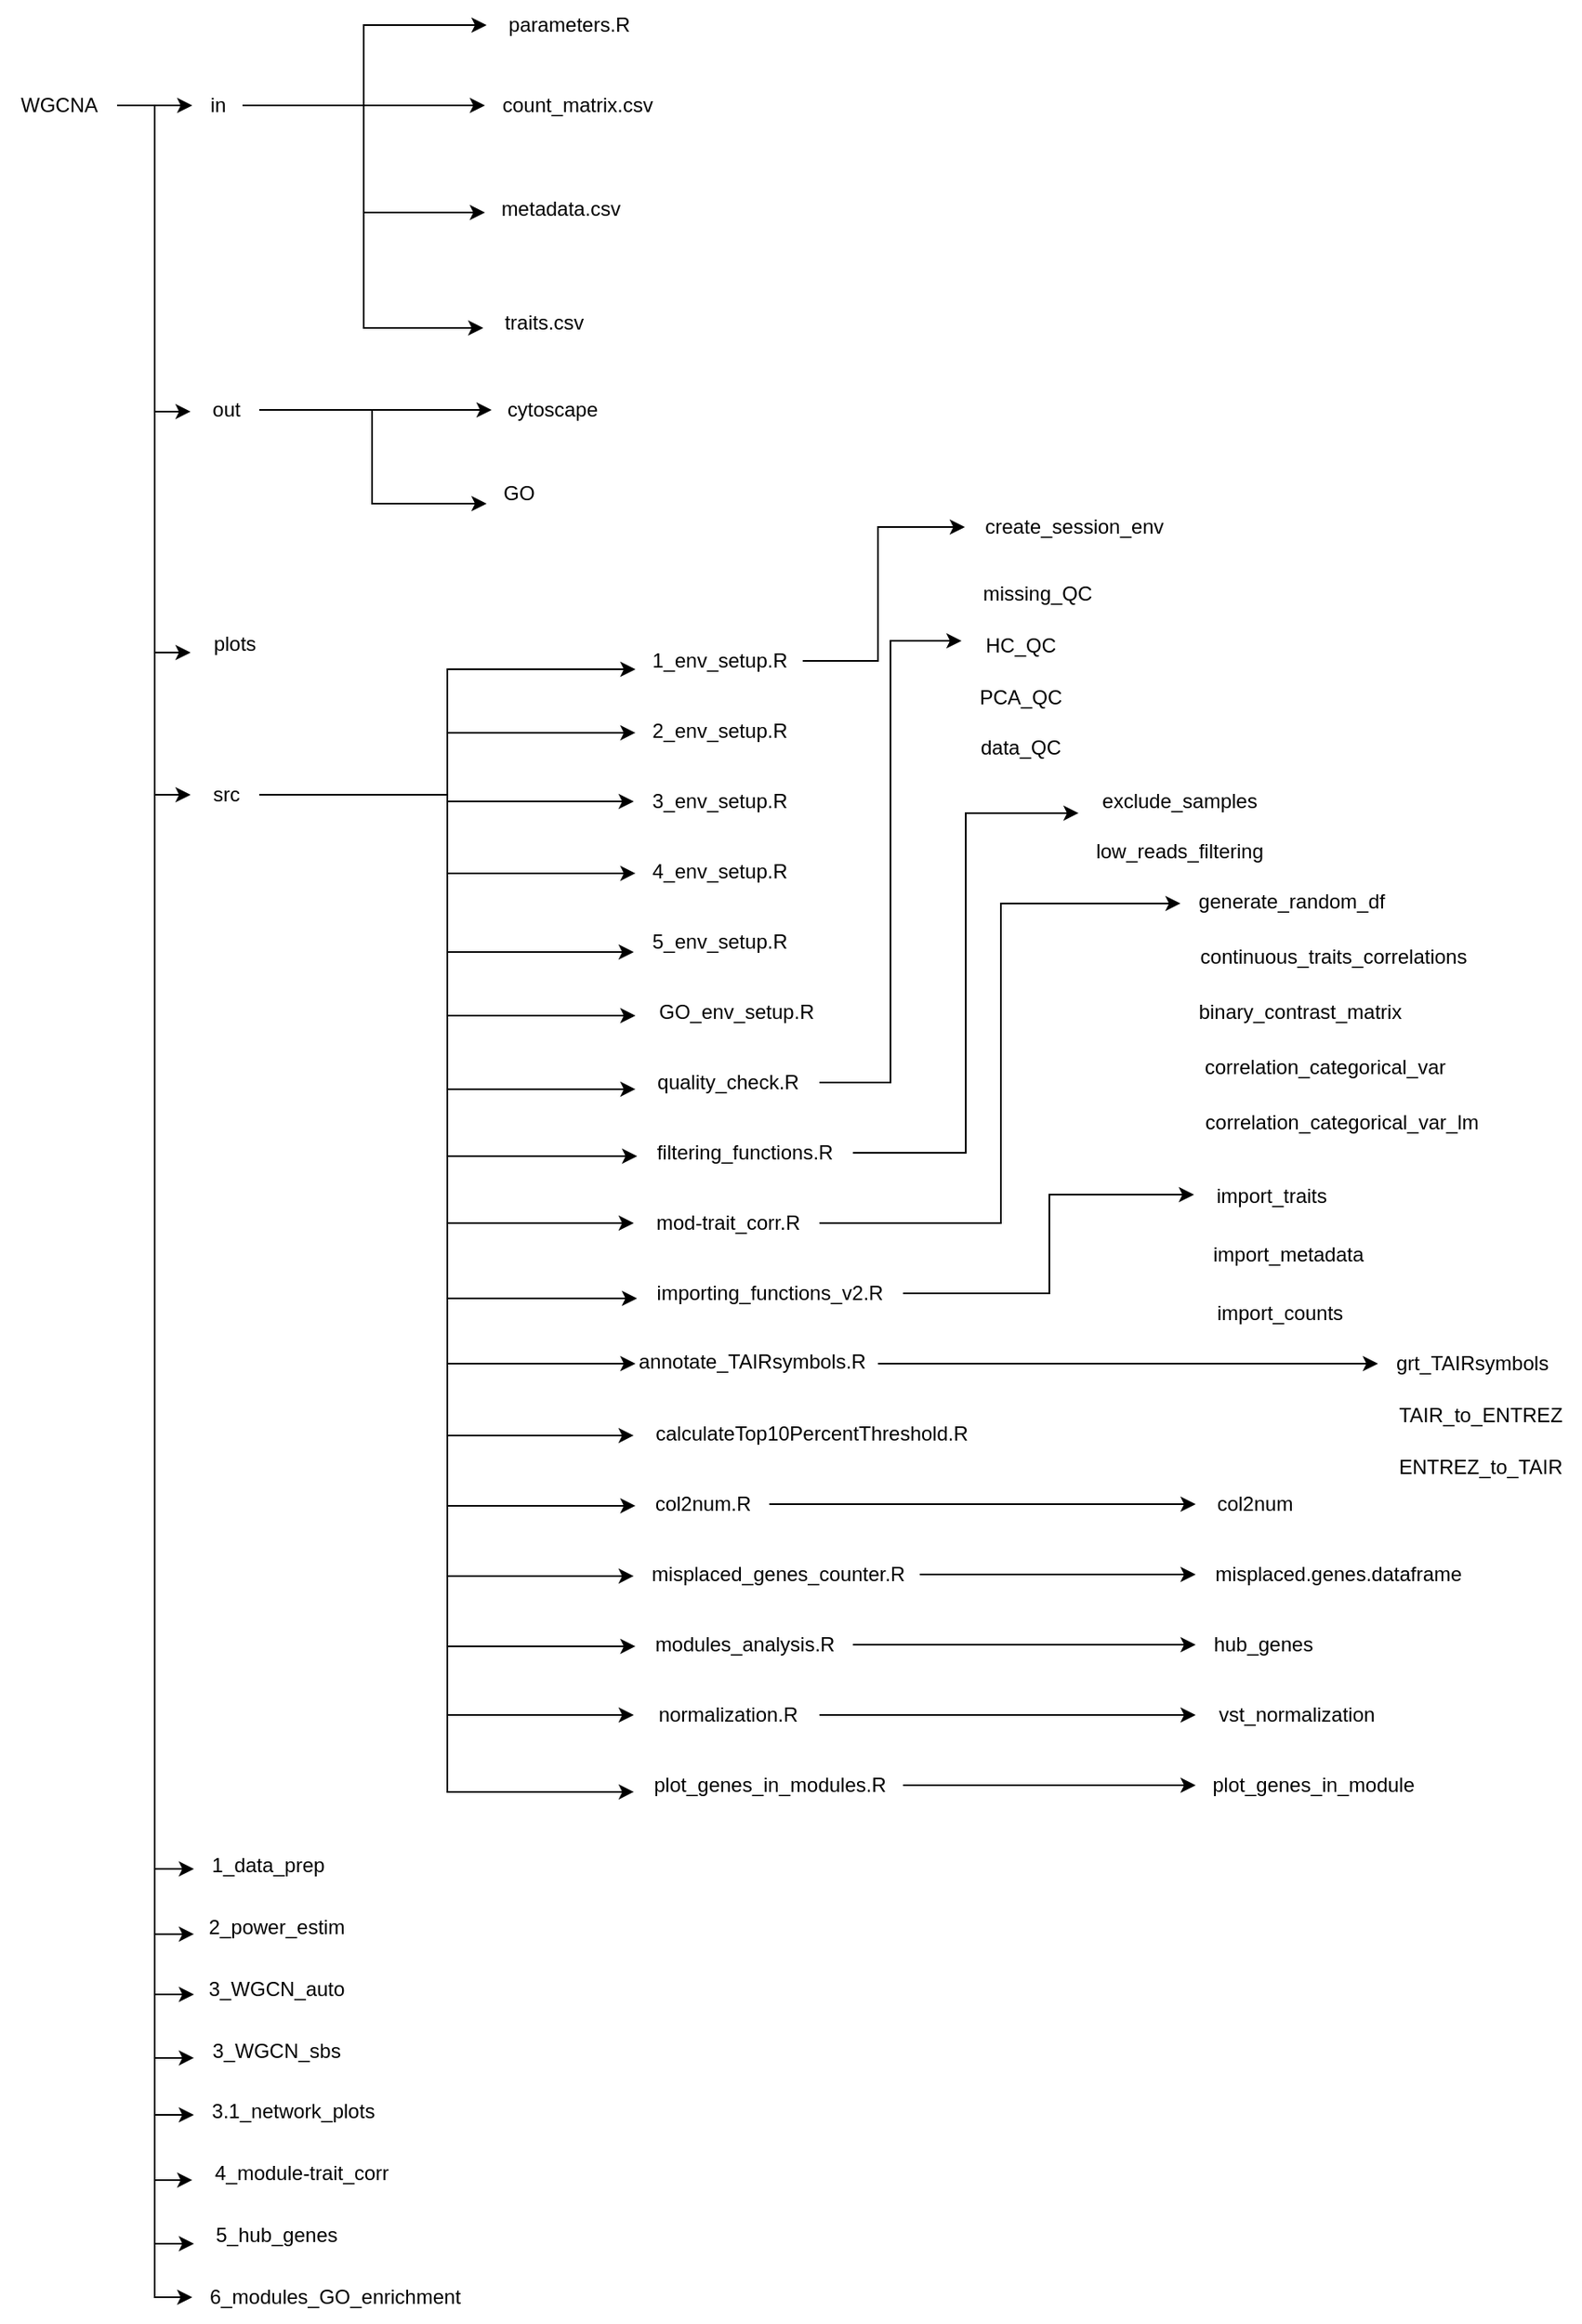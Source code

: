 <mxfile version="25.0.2">
  <diagram name="Pagina-1" id="0e5klnZsyVvqWOBlbm1Y">
    <mxGraphModel dx="1266" dy="674" grid="1" gridSize="10" guides="1" tooltips="1" connect="1" arrows="1" fold="1" page="1" pageScale="1" pageWidth="827" pageHeight="1169" math="0" shadow="0">
      <root>
        <mxCell id="0" />
        <mxCell id="1" parent="0" />
        <mxCell id="kuknOaeKbJditoQ1W1ej-3" style="edgeStyle=orthogonalEdgeStyle;rounded=0;orthogonalLoop=1;jettySize=auto;html=1;" parent="1" source="kuknOaeKbJditoQ1W1ej-1" target="kuknOaeKbJditoQ1W1ej-2" edge="1">
          <mxGeometry relative="1" as="geometry" />
        </mxCell>
        <mxCell id="kuknOaeKbJditoQ1W1ej-1" value="WGCNA" style="text;html=1;align=center;verticalAlign=middle;resizable=0;points=[];autosize=1;strokeColor=none;fillColor=none;" parent="1" vertex="1">
          <mxGeometry x="85" y="98" width="70" height="30" as="geometry" />
        </mxCell>
        <mxCell id="kuknOaeKbJditoQ1W1ej-5" style="edgeStyle=orthogonalEdgeStyle;rounded=0;orthogonalLoop=1;jettySize=auto;html=1;" parent="1" source="kuknOaeKbJditoQ1W1ej-2" target="kuknOaeKbJditoQ1W1ej-4" edge="1">
          <mxGeometry relative="1" as="geometry" />
        </mxCell>
        <mxCell id="kuknOaeKbJditoQ1W1ej-2" value="in" style="text;html=1;align=center;verticalAlign=middle;resizable=0;points=[];autosize=1;strokeColor=none;fillColor=none;" parent="1" vertex="1">
          <mxGeometry x="200" y="98" width="30" height="30" as="geometry" />
        </mxCell>
        <mxCell id="kuknOaeKbJditoQ1W1ej-4" value="count_matrix.csv" style="text;html=1;align=center;verticalAlign=middle;resizable=0;points=[];autosize=1;strokeColor=none;fillColor=none;" parent="1" vertex="1">
          <mxGeometry x="375" y="98" width="110" height="30" as="geometry" />
        </mxCell>
        <mxCell id="kuknOaeKbJditoQ1W1ej-6" value="metadata.csv" style="text;html=1;align=center;verticalAlign=middle;resizable=0;points=[];autosize=1;strokeColor=none;fillColor=none;" parent="1" vertex="1">
          <mxGeometry x="375" y="160" width="90" height="30" as="geometry" />
        </mxCell>
        <mxCell id="kuknOaeKbJditoQ1W1ej-7" style="edgeStyle=orthogonalEdgeStyle;rounded=0;orthogonalLoop=1;jettySize=auto;html=1;entryX=0;entryY=0.567;entryDx=0;entryDy=0;entryPerimeter=0;" parent="1" source="kuknOaeKbJditoQ1W1ej-2" target="kuknOaeKbJditoQ1W1ej-6" edge="1">
          <mxGeometry relative="1" as="geometry" />
        </mxCell>
        <mxCell id="kuknOaeKbJditoQ1W1ej-8" value="traits.csv" style="text;html=1;align=center;verticalAlign=middle;resizable=0;points=[];autosize=1;strokeColor=none;fillColor=none;" parent="1" vertex="1">
          <mxGeometry x="375" y="228" width="70" height="30" as="geometry" />
        </mxCell>
        <mxCell id="kuknOaeKbJditoQ1W1ej-9" style="edgeStyle=orthogonalEdgeStyle;rounded=0;orthogonalLoop=1;jettySize=auto;html=1;entryX=-0.014;entryY=0.6;entryDx=0;entryDy=0;entryPerimeter=0;" parent="1" source="kuknOaeKbJditoQ1W1ej-2" target="kuknOaeKbJditoQ1W1ej-8" edge="1">
          <mxGeometry relative="1" as="geometry" />
        </mxCell>
        <mxCell id="kuknOaeKbJditoQ1W1ej-10" value="out" style="text;html=1;align=center;verticalAlign=middle;resizable=0;points=[];autosize=1;strokeColor=none;fillColor=none;" parent="1" vertex="1">
          <mxGeometry x="200" y="280" width="40" height="30" as="geometry" />
        </mxCell>
        <mxCell id="kuknOaeKbJditoQ1W1ej-11" value="cytoscape" style="text;html=1;align=center;verticalAlign=middle;resizable=0;points=[];autosize=1;strokeColor=none;fillColor=none;" parent="1" vertex="1">
          <mxGeometry x="375" y="280" width="80" height="30" as="geometry" />
        </mxCell>
        <mxCell id="kuknOaeKbJditoQ1W1ej-12" value="GO" style="text;html=1;align=center;verticalAlign=middle;resizable=0;points=[];autosize=1;strokeColor=none;fillColor=none;" parent="1" vertex="1">
          <mxGeometry x="375" y="330" width="40" height="30" as="geometry" />
        </mxCell>
        <mxCell id="kuknOaeKbJditoQ1W1ej-13" style="edgeStyle=orthogonalEdgeStyle;rounded=0;orthogonalLoop=1;jettySize=auto;html=1;entryX=0.05;entryY=0.5;entryDx=0;entryDy=0;entryPerimeter=0;" parent="1" source="kuknOaeKbJditoQ1W1ej-10" target="kuknOaeKbJditoQ1W1ej-11" edge="1">
          <mxGeometry relative="1" as="geometry" />
        </mxCell>
        <mxCell id="kuknOaeKbJditoQ1W1ej-14" style="edgeStyle=orthogonalEdgeStyle;rounded=0;orthogonalLoop=1;jettySize=auto;html=1;entryX=0.025;entryY=0.7;entryDx=0;entryDy=0;entryPerimeter=0;" parent="1" source="kuknOaeKbJditoQ1W1ej-10" target="kuknOaeKbJditoQ1W1ej-12" edge="1">
          <mxGeometry relative="1" as="geometry" />
        </mxCell>
        <mxCell id="kuknOaeKbJditoQ1W1ej-15" style="edgeStyle=orthogonalEdgeStyle;rounded=0;orthogonalLoop=1;jettySize=auto;html=1;entryX=-0.025;entryY=0.533;entryDx=0;entryDy=0;entryPerimeter=0;" parent="1" source="kuknOaeKbJditoQ1W1ej-1" target="kuknOaeKbJditoQ1W1ej-10" edge="1">
          <mxGeometry relative="1" as="geometry" />
        </mxCell>
        <mxCell id="kuknOaeKbJditoQ1W1ej-16" value="plots" style="text;html=1;align=center;verticalAlign=middle;resizable=0;points=[];autosize=1;strokeColor=none;fillColor=none;" parent="1" vertex="1">
          <mxGeometry x="200" y="420" width="50" height="30" as="geometry" />
        </mxCell>
        <mxCell id="kuknOaeKbJditoQ1W1ej-17" style="edgeStyle=orthogonalEdgeStyle;rounded=0;orthogonalLoop=1;jettySize=auto;html=1;entryX=-0.02;entryY=0.667;entryDx=0;entryDy=0;entryPerimeter=0;" parent="1" source="kuknOaeKbJditoQ1W1ej-1" target="kuknOaeKbJditoQ1W1ej-16" edge="1">
          <mxGeometry relative="1" as="geometry" />
        </mxCell>
        <mxCell id="xPJYZivc2OLkcw2z5FqB-28" style="edgeStyle=orthogonalEdgeStyle;rounded=0;orthogonalLoop=1;jettySize=auto;html=1;entryX=0;entryY=0.5;entryDx=0;entryDy=0;" edge="1" parent="1" source="kuknOaeKbJditoQ1W1ej-18" target="xPJYZivc2OLkcw2z5FqB-15">
          <mxGeometry relative="1" as="geometry" />
        </mxCell>
        <mxCell id="kuknOaeKbJditoQ1W1ej-18" value="src" style="text;html=1;align=center;verticalAlign=middle;resizable=0;points=[];autosize=1;strokeColor=none;fillColor=none;" parent="1" vertex="1">
          <mxGeometry x="200" y="510" width="40" height="30" as="geometry" />
        </mxCell>
        <mxCell id="kuknOaeKbJditoQ1W1ej-19" style="edgeStyle=orthogonalEdgeStyle;rounded=0;orthogonalLoop=1;jettySize=auto;html=1;entryX=-0.025;entryY=0.5;entryDx=0;entryDy=0;entryPerimeter=0;" parent="1" source="kuknOaeKbJditoQ1W1ej-1" target="kuknOaeKbJditoQ1W1ej-18" edge="1">
          <mxGeometry relative="1" as="geometry" />
        </mxCell>
        <mxCell id="kuknOaeKbJditoQ1W1ej-21" value="importing_functions_v2.R" style="text;html=1;align=center;verticalAlign=middle;resizable=0;points=[];autosize=1;strokeColor=none;fillColor=none;" parent="1" vertex="1">
          <mxGeometry x="465" y="808" width="160" height="30" as="geometry" />
        </mxCell>
        <mxCell id="kuknOaeKbJditoQ1W1ej-22" value="quality_check.R" style="text;html=1;align=center;verticalAlign=middle;resizable=0;points=[];autosize=1;strokeColor=none;fillColor=none;" parent="1" vertex="1">
          <mxGeometry x="465" y="682" width="110" height="30" as="geometry" />
        </mxCell>
        <mxCell id="kuknOaeKbJditoQ1W1ej-29" value="" style="group" parent="1" vertex="1" connectable="0">
          <mxGeometry x="800" y="750" width="110" height="100" as="geometry" />
        </mxCell>
        <mxCell id="kuknOaeKbJditoQ1W1ej-25" value="import_counts" style="text;html=1;align=center;verticalAlign=middle;resizable=0;points=[];autosize=1;strokeColor=none;fillColor=none;" parent="kuknOaeKbJditoQ1W1ej-29" vertex="1">
          <mxGeometry y="70" width="100" height="30" as="geometry" />
        </mxCell>
        <mxCell id="kuknOaeKbJditoQ1W1ej-27" value="import_metadata" style="text;html=1;align=center;verticalAlign=middle;resizable=0;points=[];autosize=1;strokeColor=none;fillColor=none;" parent="kuknOaeKbJditoQ1W1ej-29" vertex="1">
          <mxGeometry y="35" width="110" height="30" as="geometry" />
        </mxCell>
        <mxCell id="kuknOaeKbJditoQ1W1ej-28" value="import_traits" style="text;html=1;align=center;verticalAlign=middle;resizable=0;points=[];autosize=1;strokeColor=none;fillColor=none;" parent="kuknOaeKbJditoQ1W1ej-29" vertex="1">
          <mxGeometry width="90" height="30" as="geometry" />
        </mxCell>
        <mxCell id="kuknOaeKbJditoQ1W1ej-30" style="edgeStyle=orthogonalEdgeStyle;rounded=0;orthogonalLoop=1;jettySize=auto;html=1;entryX=-0.011;entryY=0.467;entryDx=0;entryDy=0;entryPerimeter=0;" parent="1" source="kuknOaeKbJditoQ1W1ej-21" target="kuknOaeKbJditoQ1W1ej-28" edge="1">
          <mxGeometry relative="1" as="geometry" />
        </mxCell>
        <mxCell id="kuknOaeKbJditoQ1W1ej-35" style="edgeStyle=orthogonalEdgeStyle;rounded=0;orthogonalLoop=1;jettySize=auto;html=1;entryX=0;entryY=0.4;entryDx=0;entryDy=0;entryPerimeter=0;" parent="1" source="kuknOaeKbJditoQ1W1ej-22" target="kuknOaeKbJditoQ1W1ej-31" edge="1">
          <mxGeometry relative="1" as="geometry" />
        </mxCell>
        <mxCell id="kuknOaeKbJditoQ1W1ej-37" style="edgeStyle=orthogonalEdgeStyle;rounded=0;orthogonalLoop=1;jettySize=auto;html=1;entryX=0;entryY=0.633;entryDx=0;entryDy=0;entryPerimeter=0;" parent="1" source="kuknOaeKbJditoQ1W1ej-18" target="kuknOaeKbJditoQ1W1ej-22" edge="1">
          <mxGeometry relative="1" as="geometry" />
        </mxCell>
        <mxCell id="kuknOaeKbJditoQ1W1ej-49" value="filtering_functions.R" style="text;html=1;align=center;verticalAlign=middle;resizable=0;points=[];autosize=1;strokeColor=none;fillColor=none;" parent="1" vertex="1">
          <mxGeometry x="465" y="724" width="130" height="30" as="geometry" />
        </mxCell>
        <mxCell id="kuknOaeKbJditoQ1W1ej-50" style="edgeStyle=orthogonalEdgeStyle;rounded=0;orthogonalLoop=1;jettySize=auto;html=1;entryX=0.008;entryY=0.567;entryDx=0;entryDy=0;entryPerimeter=0;" parent="1" source="kuknOaeKbJditoQ1W1ej-18" target="kuknOaeKbJditoQ1W1ej-49" edge="1">
          <mxGeometry relative="1" as="geometry" />
        </mxCell>
        <mxCell id="kuknOaeKbJditoQ1W1ej-52" style="edgeStyle=orthogonalEdgeStyle;rounded=0;orthogonalLoop=1;jettySize=auto;html=1;entryX=0;entryY=0.733;entryDx=0;entryDy=0;entryPerimeter=0;" parent="1" source="kuknOaeKbJditoQ1W1ej-49" target="kuknOaeKbJditoQ1W1ej-51" edge="1">
          <mxGeometry relative="1" as="geometry" />
        </mxCell>
        <mxCell id="Mgrr2WQYjML3uO5NfOuC-3" value="parameters.R" style="text;html=1;align=center;verticalAlign=middle;resizable=0;points=[];autosize=1;strokeColor=none;fillColor=none;" parent="1" vertex="1">
          <mxGeometry x="375" y="50" width="100" height="30" as="geometry" />
        </mxCell>
        <mxCell id="Mgrr2WQYjML3uO5NfOuC-4" style="edgeStyle=orthogonalEdgeStyle;rounded=0;orthogonalLoop=1;jettySize=auto;html=1;entryX=0.01;entryY=0.5;entryDx=0;entryDy=0;entryPerimeter=0;" parent="1" source="kuknOaeKbJditoQ1W1ej-2" target="Mgrr2WQYjML3uO5NfOuC-3" edge="1">
          <mxGeometry relative="1" as="geometry" />
        </mxCell>
        <mxCell id="NN9-YOrHptgskD7tx61--1" value="" style="group" parent="1" vertex="1" connectable="0">
          <mxGeometry x="730" y="514" width="120" height="60" as="geometry" />
        </mxCell>
        <mxCell id="kuknOaeKbJditoQ1W1ej-51" value="exclude_samples" style="text;html=1;align=center;verticalAlign=middle;resizable=0;points=[];autosize=1;strokeColor=none;fillColor=none;" parent="NN9-YOrHptgskD7tx61--1" vertex="1">
          <mxGeometry width="120" height="30" as="geometry" />
        </mxCell>
        <mxCell id="-KzfUm6uC13pVlEvkJCK-1" value="low_reads_filtering" style="text;html=1;align=center;verticalAlign=middle;resizable=0;points=[];autosize=1;strokeColor=none;fillColor=none;" parent="NN9-YOrHptgskD7tx61--1" vertex="1">
          <mxGeometry y="30" width="120" height="30" as="geometry" />
        </mxCell>
        <mxCell id="NN9-YOrHptgskD7tx61--2" value="1_data_prep" style="text;html=1;align=center;verticalAlign=middle;resizable=0;points=[];autosize=1;strokeColor=none;fillColor=none;" parent="1" vertex="1">
          <mxGeometry x="200" y="1150" width="90" height="30" as="geometry" />
        </mxCell>
        <mxCell id="NN9-YOrHptgskD7tx61--3" value="2_power_estim" style="text;html=1;align=center;verticalAlign=middle;resizable=0;points=[];autosize=1;strokeColor=none;fillColor=none;" parent="1" vertex="1">
          <mxGeometry x="200" y="1187" width="100" height="30" as="geometry" />
        </mxCell>
        <mxCell id="NN9-YOrHptgskD7tx61--4" value="3_WGCN_auto" style="text;html=1;align=center;verticalAlign=middle;resizable=0;points=[];autosize=1;strokeColor=none;fillColor=none;" parent="1" vertex="1">
          <mxGeometry x="200" y="1224" width="100" height="30" as="geometry" />
        </mxCell>
        <mxCell id="NN9-YOrHptgskD7tx61--5" value="3_WGCN_sbs" style="text;html=1;align=center;verticalAlign=middle;resizable=0;points=[];autosize=1;strokeColor=none;fillColor=none;" parent="1" vertex="1">
          <mxGeometry x="200" y="1261" width="100" height="30" as="geometry" />
        </mxCell>
        <mxCell id="NN9-YOrHptgskD7tx61--6" value="3.1_network_plots" style="text;html=1;align=center;verticalAlign=middle;resizable=0;points=[];autosize=1;strokeColor=none;fillColor=none;" parent="1" vertex="1">
          <mxGeometry x="200" y="1297" width="120" height="30" as="geometry" />
        </mxCell>
        <mxCell id="NN9-YOrHptgskD7tx61--7" value="4_module-trait_corr" style="text;html=1;align=center;verticalAlign=middle;resizable=0;points=[];autosize=1;strokeColor=none;fillColor=none;" parent="1" vertex="1">
          <mxGeometry x="200" y="1334" width="130" height="30" as="geometry" />
        </mxCell>
        <mxCell id="NN9-YOrHptgskD7tx61--8" value="5_hub_genes" style="text;html=1;align=center;verticalAlign=middle;resizable=0;points=[];autosize=1;strokeColor=none;fillColor=none;" parent="1" vertex="1">
          <mxGeometry x="200" y="1371" width="100" height="30" as="geometry" />
        </mxCell>
        <mxCell id="0NVrjyLteVgoo5PewpO0-1" value="mod-trait_corr.R" style="text;html=1;align=center;verticalAlign=middle;resizable=0;points=[];autosize=1;strokeColor=none;fillColor=none;" parent="1" vertex="1">
          <mxGeometry x="465" y="766" width="110" height="30" as="geometry" />
        </mxCell>
        <mxCell id="0NVrjyLteVgoo5PewpO0-12" style="edgeStyle=orthogonalEdgeStyle;rounded=0;orthogonalLoop=1;jettySize=auto;html=1;entryX=-0.009;entryY=0.5;entryDx=0;entryDy=0;entryPerimeter=0;" parent="1" source="kuknOaeKbJditoQ1W1ej-18" target="0NVrjyLteVgoo5PewpO0-1" edge="1">
          <mxGeometry relative="1" as="geometry" />
        </mxCell>
        <mxCell id="BuZmDfoc19zI5G86xX7E-1" style="edgeStyle=orthogonalEdgeStyle;rounded=0;orthogonalLoop=1;jettySize=auto;html=1;entryX=0.011;entryY=0.567;entryDx=0;entryDy=0;entryPerimeter=0;" parent="1" source="kuknOaeKbJditoQ1W1ej-1" target="NN9-YOrHptgskD7tx61--2" edge="1">
          <mxGeometry relative="1" as="geometry" />
        </mxCell>
        <mxCell id="BuZmDfoc19zI5G86xX7E-2" style="edgeStyle=orthogonalEdgeStyle;rounded=0;orthogonalLoop=1;jettySize=auto;html=1;entryX=0.01;entryY=0.633;entryDx=0;entryDy=0;entryPerimeter=0;" parent="1" source="kuknOaeKbJditoQ1W1ej-1" target="NN9-YOrHptgskD7tx61--3" edge="1">
          <mxGeometry relative="1" as="geometry" />
        </mxCell>
        <mxCell id="BuZmDfoc19zI5G86xX7E-3" style="edgeStyle=orthogonalEdgeStyle;rounded=0;orthogonalLoop=1;jettySize=auto;html=1;entryX=0.01;entryY=0.6;entryDx=0;entryDy=0;entryPerimeter=0;" parent="1" source="kuknOaeKbJditoQ1W1ej-1" target="NN9-YOrHptgskD7tx61--4" edge="1">
          <mxGeometry relative="1" as="geometry" />
        </mxCell>
        <mxCell id="BuZmDfoc19zI5G86xX7E-4" style="edgeStyle=orthogonalEdgeStyle;rounded=0;orthogonalLoop=1;jettySize=auto;html=1;entryX=0.01;entryY=0.633;entryDx=0;entryDy=0;entryPerimeter=0;" parent="1" source="kuknOaeKbJditoQ1W1ej-1" target="NN9-YOrHptgskD7tx61--5" edge="1">
          <mxGeometry relative="1" as="geometry" />
        </mxCell>
        <mxCell id="BuZmDfoc19zI5G86xX7E-5" style="edgeStyle=orthogonalEdgeStyle;rounded=0;orthogonalLoop=1;jettySize=auto;html=1;entryX=0.008;entryY=0.567;entryDx=0;entryDy=0;entryPerimeter=0;" parent="1" source="kuknOaeKbJditoQ1W1ej-1" target="NN9-YOrHptgskD7tx61--6" edge="1">
          <mxGeometry relative="1" as="geometry" />
        </mxCell>
        <mxCell id="BuZmDfoc19zI5G86xX7E-6" style="edgeStyle=orthogonalEdgeStyle;rounded=0;orthogonalLoop=1;jettySize=auto;html=1;entryX=0;entryY=0.633;entryDx=0;entryDy=0;entryPerimeter=0;" parent="1" source="kuknOaeKbJditoQ1W1ej-1" target="NN9-YOrHptgskD7tx61--7" edge="1">
          <mxGeometry relative="1" as="geometry" />
        </mxCell>
        <mxCell id="BuZmDfoc19zI5G86xX7E-7" style="edgeStyle=orthogonalEdgeStyle;rounded=0;orthogonalLoop=1;jettySize=auto;html=1;entryX=0.01;entryY=0.667;entryDx=0;entryDy=0;entryPerimeter=0;" parent="1" source="kuknOaeKbJditoQ1W1ej-1" target="NN9-YOrHptgskD7tx61--8" edge="1">
          <mxGeometry relative="1" as="geometry" />
        </mxCell>
        <mxCell id="xPJYZivc2OLkcw2z5FqB-53" style="edgeStyle=orthogonalEdgeStyle;rounded=0;orthogonalLoop=1;jettySize=auto;html=1;" edge="1" parent="1" source="xPJYZivc2OLkcw2z5FqB-1" target="xPJYZivc2OLkcw2z5FqB-51">
          <mxGeometry relative="1" as="geometry">
            <Array as="points">
              <mxPoint x="610" y="445" />
              <mxPoint x="610" y="365" />
            </Array>
          </mxGeometry>
        </mxCell>
        <mxCell id="xPJYZivc2OLkcw2z5FqB-1" value="1_env_setup.R" style="text;html=1;align=center;verticalAlign=middle;resizable=0;points=[];autosize=1;strokeColor=none;fillColor=none;" vertex="1" parent="1">
          <mxGeometry x="465" y="430" width="100" height="30" as="geometry" />
        </mxCell>
        <mxCell id="xPJYZivc2OLkcw2z5FqB-2" value="3_env_setup.R" style="text;html=1;align=center;verticalAlign=middle;resizable=0;points=[];autosize=1;strokeColor=none;fillColor=none;" vertex="1" parent="1">
          <mxGeometry x="465" y="514" width="100" height="30" as="geometry" />
        </mxCell>
        <mxCell id="xPJYZivc2OLkcw2z5FqB-3" value="4_env_setup.R" style="text;html=1;align=center;verticalAlign=middle;resizable=0;points=[];autosize=1;strokeColor=none;fillColor=none;" vertex="1" parent="1">
          <mxGeometry x="465" y="556" width="100" height="30" as="geometry" />
        </mxCell>
        <mxCell id="xPJYZivc2OLkcw2z5FqB-4" value="GO_env_setup.R" style="text;html=1;align=center;verticalAlign=middle;resizable=0;points=[];autosize=1;strokeColor=none;fillColor=none;" vertex="1" parent="1">
          <mxGeometry x="465" y="640" width="120" height="30" as="geometry" />
        </mxCell>
        <mxCell id="xPJYZivc2OLkcw2z5FqB-5" value="5_env_setup.R" style="text;html=1;align=center;verticalAlign=middle;resizable=0;points=[];autosize=1;strokeColor=none;fillColor=none;" vertex="1" parent="1">
          <mxGeometry x="465" y="598" width="100" height="30" as="geometry" />
        </mxCell>
        <mxCell id="xPJYZivc2OLkcw2z5FqB-6" value="2_env_setup.R" style="text;html=1;align=center;verticalAlign=middle;resizable=0;points=[];autosize=1;strokeColor=none;fillColor=none;" vertex="1" parent="1">
          <mxGeometry x="465" y="472" width="100" height="30" as="geometry" />
        </mxCell>
        <mxCell id="xPJYZivc2OLkcw2z5FqB-7" style="edgeStyle=orthogonalEdgeStyle;rounded=0;orthogonalLoop=1;jettySize=auto;html=1;entryX=-0.01;entryY=0.7;entryDx=0;entryDy=0;entryPerimeter=0;" edge="1" parent="1" source="kuknOaeKbJditoQ1W1ej-18" target="xPJYZivc2OLkcw2z5FqB-5">
          <mxGeometry relative="1" as="geometry" />
        </mxCell>
        <mxCell id="xPJYZivc2OLkcw2z5FqB-8" style="edgeStyle=orthogonalEdgeStyle;rounded=0;orthogonalLoop=1;jettySize=auto;html=1;entryX=0;entryY=0.533;entryDx=0;entryDy=0;entryPerimeter=0;" edge="1" parent="1" source="kuknOaeKbJditoQ1W1ej-18" target="xPJYZivc2OLkcw2z5FqB-3">
          <mxGeometry relative="1" as="geometry" />
        </mxCell>
        <mxCell id="xPJYZivc2OLkcw2z5FqB-9" style="edgeStyle=orthogonalEdgeStyle;rounded=0;orthogonalLoop=1;jettySize=auto;html=1;entryX=-0.01;entryY=0.5;entryDx=0;entryDy=0;entryPerimeter=0;" edge="1" parent="1" source="kuknOaeKbJditoQ1W1ej-18" target="xPJYZivc2OLkcw2z5FqB-2">
          <mxGeometry relative="1" as="geometry" />
        </mxCell>
        <mxCell id="xPJYZivc2OLkcw2z5FqB-10" style="edgeStyle=orthogonalEdgeStyle;rounded=0;orthogonalLoop=1;jettySize=auto;html=1;entryX=0;entryY=0.533;entryDx=0;entryDy=0;entryPerimeter=0;" edge="1" parent="1" source="kuknOaeKbJditoQ1W1ej-18" target="xPJYZivc2OLkcw2z5FqB-6">
          <mxGeometry relative="1" as="geometry" />
        </mxCell>
        <mxCell id="xPJYZivc2OLkcw2z5FqB-11" style="edgeStyle=orthogonalEdgeStyle;rounded=0;orthogonalLoop=1;jettySize=auto;html=1;entryX=0;entryY=0.667;entryDx=0;entryDy=0;entryPerimeter=0;" edge="1" parent="1" source="kuknOaeKbJditoQ1W1ej-18" target="xPJYZivc2OLkcw2z5FqB-1">
          <mxGeometry relative="1" as="geometry" />
        </mxCell>
        <mxCell id="xPJYZivc2OLkcw2z5FqB-12" style="edgeStyle=orthogonalEdgeStyle;rounded=0;orthogonalLoop=1;jettySize=auto;html=1;entryX=0;entryY=0.567;entryDx=0;entryDy=0;entryPerimeter=0;" edge="1" parent="1" source="kuknOaeKbJditoQ1W1ej-18" target="xPJYZivc2OLkcw2z5FqB-4">
          <mxGeometry relative="1" as="geometry" />
        </mxCell>
        <mxCell id="xPJYZivc2OLkcw2z5FqB-13" value="6_modules_GO_enrichment" style="text;html=1;align=center;verticalAlign=middle;resizable=0;points=[];autosize=1;strokeColor=none;fillColor=none;" vertex="1" parent="1">
          <mxGeometry x="200" y="1408" width="170" height="30" as="geometry" />
        </mxCell>
        <mxCell id="xPJYZivc2OLkcw2z5FqB-14" style="edgeStyle=orthogonalEdgeStyle;rounded=0;orthogonalLoop=1;jettySize=auto;html=1;entryX=0;entryY=0.5;entryDx=0;entryDy=0;entryPerimeter=0;" edge="1" parent="1" source="kuknOaeKbJditoQ1W1ej-1" target="xPJYZivc2OLkcw2z5FqB-13">
          <mxGeometry relative="1" as="geometry" />
        </mxCell>
        <mxCell id="xPJYZivc2OLkcw2z5FqB-15" value="annotate_TAIRsymbols.R" style="text;whiteSpace=wrap;html=1;" vertex="1" parent="1">
          <mxGeometry x="465" y="850" width="145" height="30" as="geometry" />
        </mxCell>
        <mxCell id="xPJYZivc2OLkcw2z5FqB-16" value="calculateTop10PercentThreshold.R" style="text;html=1;align=center;verticalAlign=middle;resizable=0;points=[];autosize=1;strokeColor=none;fillColor=none;" vertex="1" parent="1">
          <mxGeometry x="465" y="892" width="210" height="30" as="geometry" />
        </mxCell>
        <mxCell id="xPJYZivc2OLkcw2z5FqB-42" style="edgeStyle=orthogonalEdgeStyle;rounded=0;orthogonalLoop=1;jettySize=auto;html=1;" edge="1" parent="1" source="xPJYZivc2OLkcw2z5FqB-17" target="xPJYZivc2OLkcw2z5FqB-40">
          <mxGeometry relative="1" as="geometry" />
        </mxCell>
        <mxCell id="xPJYZivc2OLkcw2z5FqB-17" value="col2num.R" style="text;html=1;align=center;verticalAlign=middle;resizable=0;points=[];autosize=1;strokeColor=none;fillColor=none;" vertex="1" parent="1">
          <mxGeometry x="465" y="934" width="80" height="30" as="geometry" />
        </mxCell>
        <mxCell id="xPJYZivc2OLkcw2z5FqB-44" style="edgeStyle=orthogonalEdgeStyle;rounded=0;orthogonalLoop=1;jettySize=auto;html=1;" edge="1" parent="1" source="xPJYZivc2OLkcw2z5FqB-19" target="xPJYZivc2OLkcw2z5FqB-43">
          <mxGeometry relative="1" as="geometry" />
        </mxCell>
        <mxCell id="xPJYZivc2OLkcw2z5FqB-19" value="misplaced_genes_counter.R" style="text;html=1;align=center;verticalAlign=middle;resizable=0;points=[];autosize=1;strokeColor=none;fillColor=none;" vertex="1" parent="1">
          <mxGeometry x="465" y="976" width="170" height="30" as="geometry" />
        </mxCell>
        <mxCell id="xPJYZivc2OLkcw2z5FqB-46" style="edgeStyle=orthogonalEdgeStyle;rounded=0;orthogonalLoop=1;jettySize=auto;html=1;" edge="1" parent="1" source="xPJYZivc2OLkcw2z5FqB-21" target="xPJYZivc2OLkcw2z5FqB-45">
          <mxGeometry relative="1" as="geometry" />
        </mxCell>
        <mxCell id="xPJYZivc2OLkcw2z5FqB-21" value="modules_analysis.R" style="text;html=1;align=center;verticalAlign=middle;resizable=0;points=[];autosize=1;strokeColor=none;fillColor=none;" vertex="1" parent="1">
          <mxGeometry x="465" y="1018" width="130" height="30" as="geometry" />
        </mxCell>
        <mxCell id="xPJYZivc2OLkcw2z5FqB-48" style="edgeStyle=orthogonalEdgeStyle;rounded=0;orthogonalLoop=1;jettySize=auto;html=1;" edge="1" parent="1" source="xPJYZivc2OLkcw2z5FqB-22" target="xPJYZivc2OLkcw2z5FqB-47">
          <mxGeometry relative="1" as="geometry" />
        </mxCell>
        <mxCell id="xPJYZivc2OLkcw2z5FqB-22" value="normalization.R" style="text;html=1;align=center;verticalAlign=middle;resizable=0;points=[];autosize=1;strokeColor=none;fillColor=none;" vertex="1" parent="1">
          <mxGeometry x="465" y="1060" width="110" height="30" as="geometry" />
        </mxCell>
        <mxCell id="xPJYZivc2OLkcw2z5FqB-50" style="edgeStyle=orthogonalEdgeStyle;rounded=0;orthogonalLoop=1;jettySize=auto;html=1;" edge="1" parent="1" source="xPJYZivc2OLkcw2z5FqB-23" target="xPJYZivc2OLkcw2z5FqB-49">
          <mxGeometry relative="1" as="geometry" />
        </mxCell>
        <mxCell id="xPJYZivc2OLkcw2z5FqB-23" value="plot_genes_in_modules.R" style="text;html=1;align=center;verticalAlign=middle;resizable=0;points=[];autosize=1;strokeColor=none;fillColor=none;" vertex="1" parent="1">
          <mxGeometry x="465" y="1102" width="160" height="30" as="geometry" />
        </mxCell>
        <mxCell id="xPJYZivc2OLkcw2z5FqB-24" style="edgeStyle=orthogonalEdgeStyle;rounded=0;orthogonalLoop=1;jettySize=auto;html=1;entryX=0.006;entryY=0.6;entryDx=0;entryDy=0;entryPerimeter=0;" edge="1" parent="1" source="kuknOaeKbJditoQ1W1ej-18" target="kuknOaeKbJditoQ1W1ej-21">
          <mxGeometry relative="1" as="geometry" />
        </mxCell>
        <mxCell id="xPJYZivc2OLkcw2z5FqB-25" value="" style="group" vertex="1" connectable="0" parent="1">
          <mxGeometry x="660" y="390" width="90" height="122" as="geometry" />
        </mxCell>
        <mxCell id="kuknOaeKbJditoQ1W1ej-34" value="" style="group" parent="xPJYZivc2OLkcw2z5FqB-25" vertex="1" connectable="0">
          <mxGeometry width="90" height="92" as="geometry" />
        </mxCell>
        <mxCell id="kuknOaeKbJditoQ1W1ej-31" value="HC_QC" style="text;html=1;align=center;verticalAlign=middle;resizable=0;points=[];autosize=1;strokeColor=none;fillColor=none;" parent="kuknOaeKbJditoQ1W1ej-34" vertex="1">
          <mxGeometry y="31" width="70" height="30" as="geometry" />
        </mxCell>
        <mxCell id="kuknOaeKbJditoQ1W1ej-32" value="missing_QC" style="text;html=1;align=center;verticalAlign=middle;resizable=0;points=[];autosize=1;strokeColor=none;fillColor=none;" parent="kuknOaeKbJditoQ1W1ej-34" vertex="1">
          <mxGeometry width="90" height="30" as="geometry" />
        </mxCell>
        <mxCell id="kuknOaeKbJditoQ1W1ej-33" value="PCA_QC" style="text;html=1;align=center;verticalAlign=middle;resizable=0;points=[];autosize=1;strokeColor=none;fillColor=none;" parent="kuknOaeKbJditoQ1W1ej-34" vertex="1">
          <mxGeometry y="62" width="70" height="30" as="geometry" />
        </mxCell>
        <mxCell id="kuknOaeKbJditoQ1W1ej-45" value="data_QC" style="text;html=1;align=center;verticalAlign=middle;resizable=0;points=[];autosize=1;strokeColor=none;fillColor=none;" parent="xPJYZivc2OLkcw2z5FqB-25" vertex="1">
          <mxGeometry y="92" width="70" height="30" as="geometry" />
        </mxCell>
        <mxCell id="xPJYZivc2OLkcw2z5FqB-26" value="" style="group" vertex="1" connectable="0" parent="1">
          <mxGeometry x="792" y="574" width="190" height="162" as="geometry" />
        </mxCell>
        <mxCell id="0NVrjyLteVgoo5PewpO0-2" value="generate_random_df" style="text;html=1;align=center;verticalAlign=middle;resizable=0;points=[];autosize=1;strokeColor=none;fillColor=none;" parent="xPJYZivc2OLkcw2z5FqB-26" vertex="1">
          <mxGeometry width="130" height="30" as="geometry" />
        </mxCell>
        <mxCell id="0NVrjyLteVgoo5PewpO0-3" value="continuous_traits_correlations" style="text;html=1;align=center;verticalAlign=middle;resizable=0;points=[];autosize=1;strokeColor=none;fillColor=none;" parent="xPJYZivc2OLkcw2z5FqB-26" vertex="1">
          <mxGeometry y="33" width="180" height="30" as="geometry" />
        </mxCell>
        <mxCell id="0NVrjyLteVgoo5PewpO0-4" value="binary_contrast_matrix" style="text;html=1;align=center;verticalAlign=middle;resizable=0;points=[];autosize=1;strokeColor=none;fillColor=none;" parent="xPJYZivc2OLkcw2z5FqB-26" vertex="1">
          <mxGeometry y="66" width="140" height="30" as="geometry" />
        </mxCell>
        <mxCell id="0NVrjyLteVgoo5PewpO0-5" value="correlation_categorical_var" style="text;html=1;align=center;verticalAlign=middle;resizable=0;points=[];autosize=1;strokeColor=none;fillColor=none;" parent="xPJYZivc2OLkcw2z5FqB-26" vertex="1">
          <mxGeometry y="99" width="170" height="30" as="geometry" />
        </mxCell>
        <mxCell id="0NVrjyLteVgoo5PewpO0-6" value="correlation_categorical_var_lm" style="text;html=1;align=center;verticalAlign=middle;resizable=0;points=[];autosize=1;strokeColor=none;fillColor=none;" parent="xPJYZivc2OLkcw2z5FqB-26" vertex="1">
          <mxGeometry y="132" width="190" height="30" as="geometry" />
        </mxCell>
        <mxCell id="xPJYZivc2OLkcw2z5FqB-27" style="edgeStyle=orthogonalEdgeStyle;rounded=0;orthogonalLoop=1;jettySize=auto;html=1;entryX=-0.008;entryY=0.533;entryDx=0;entryDy=0;entryPerimeter=0;" edge="1" parent="1" source="0NVrjyLteVgoo5PewpO0-1" target="0NVrjyLteVgoo5PewpO0-2">
          <mxGeometry relative="1" as="geometry" />
        </mxCell>
        <mxCell id="xPJYZivc2OLkcw2z5FqB-29" style="edgeStyle=orthogonalEdgeStyle;rounded=0;orthogonalLoop=1;jettySize=auto;html=1;entryX=-0.005;entryY=0.533;entryDx=0;entryDy=0;entryPerimeter=0;" edge="1" parent="1" source="kuknOaeKbJditoQ1W1ej-18" target="xPJYZivc2OLkcw2z5FqB-16">
          <mxGeometry relative="1" as="geometry" />
        </mxCell>
        <mxCell id="xPJYZivc2OLkcw2z5FqB-30" style="edgeStyle=orthogonalEdgeStyle;rounded=0;orthogonalLoop=1;jettySize=auto;html=1;entryX=0;entryY=0.533;entryDx=0;entryDy=0;entryPerimeter=0;" edge="1" parent="1" source="kuknOaeKbJditoQ1W1ej-18" target="xPJYZivc2OLkcw2z5FqB-17">
          <mxGeometry relative="1" as="geometry" />
        </mxCell>
        <mxCell id="xPJYZivc2OLkcw2z5FqB-31" style="edgeStyle=orthogonalEdgeStyle;rounded=0;orthogonalLoop=1;jettySize=auto;html=1;entryX=-0.006;entryY=0.533;entryDx=0;entryDy=0;entryPerimeter=0;" edge="1" parent="1" source="kuknOaeKbJditoQ1W1ej-18" target="xPJYZivc2OLkcw2z5FqB-19">
          <mxGeometry relative="1" as="geometry" />
        </mxCell>
        <mxCell id="xPJYZivc2OLkcw2z5FqB-32" style="edgeStyle=orthogonalEdgeStyle;rounded=0;orthogonalLoop=1;jettySize=auto;html=1;entryX=0;entryY=0.533;entryDx=0;entryDy=0;entryPerimeter=0;" edge="1" parent="1" source="kuknOaeKbJditoQ1W1ej-18" target="xPJYZivc2OLkcw2z5FqB-21">
          <mxGeometry relative="1" as="geometry" />
        </mxCell>
        <mxCell id="xPJYZivc2OLkcw2z5FqB-33" style="edgeStyle=orthogonalEdgeStyle;rounded=0;orthogonalLoop=1;jettySize=auto;html=1;entryX=-0.009;entryY=0.5;entryDx=0;entryDy=0;entryPerimeter=0;" edge="1" parent="1" source="kuknOaeKbJditoQ1W1ej-18" target="xPJYZivc2OLkcw2z5FqB-22">
          <mxGeometry relative="1" as="geometry" />
        </mxCell>
        <mxCell id="xPJYZivc2OLkcw2z5FqB-34" style="edgeStyle=orthogonalEdgeStyle;rounded=0;orthogonalLoop=1;jettySize=auto;html=1;entryX=-0.006;entryY=0.633;entryDx=0;entryDy=0;entryPerimeter=0;" edge="1" parent="1" source="kuknOaeKbJditoQ1W1ej-18" target="xPJYZivc2OLkcw2z5FqB-23">
          <mxGeometry relative="1" as="geometry" />
        </mxCell>
        <mxCell id="xPJYZivc2OLkcw2z5FqB-38" value="" style="group" vertex="1" connectable="0" parent="1">
          <mxGeometry x="910" y="850" width="120" height="92" as="geometry" />
        </mxCell>
        <mxCell id="xPJYZivc2OLkcw2z5FqB-35" value="grt_TAIRsymbols" style="text;html=1;align=center;verticalAlign=middle;resizable=0;points=[];autosize=1;strokeColor=none;fillColor=none;" vertex="1" parent="xPJYZivc2OLkcw2z5FqB-38">
          <mxGeometry width="110" height="30" as="geometry" />
        </mxCell>
        <mxCell id="xPJYZivc2OLkcw2z5FqB-36" value="TAIR_to_ENTREZ" style="text;html=1;align=center;verticalAlign=middle;resizable=0;points=[];autosize=1;strokeColor=none;fillColor=none;" vertex="1" parent="xPJYZivc2OLkcw2z5FqB-38">
          <mxGeometry y="31" width="120" height="30" as="geometry" />
        </mxCell>
        <mxCell id="xPJYZivc2OLkcw2z5FqB-37" value="ENTREZ_to_TAIR" style="text;html=1;align=center;verticalAlign=middle;resizable=0;points=[];autosize=1;strokeColor=none;fillColor=none;" vertex="1" parent="xPJYZivc2OLkcw2z5FqB-38">
          <mxGeometry y="62" width="120" height="30" as="geometry" />
        </mxCell>
        <mxCell id="xPJYZivc2OLkcw2z5FqB-39" style="edgeStyle=orthogonalEdgeStyle;rounded=0;orthogonalLoop=1;jettySize=auto;html=1;entryX=-0.009;entryY=0.5;entryDx=0;entryDy=0;entryPerimeter=0;" edge="1" parent="1" source="xPJYZivc2OLkcw2z5FqB-15" target="xPJYZivc2OLkcw2z5FqB-35">
          <mxGeometry relative="1" as="geometry" />
        </mxCell>
        <mxCell id="xPJYZivc2OLkcw2z5FqB-40" value="col2num" style="text;html=1;align=center;verticalAlign=middle;resizable=0;points=[];autosize=1;strokeColor=none;fillColor=none;" vertex="1" parent="1">
          <mxGeometry x="800" y="934" width="70" height="30" as="geometry" />
        </mxCell>
        <mxCell id="xPJYZivc2OLkcw2z5FqB-43" value="misplaced.genes.dataframe" style="text;html=1;align=center;verticalAlign=middle;resizable=0;points=[];autosize=1;strokeColor=none;fillColor=none;" vertex="1" parent="1">
          <mxGeometry x="800" y="976" width="170" height="30" as="geometry" />
        </mxCell>
        <mxCell id="xPJYZivc2OLkcw2z5FqB-45" value="hub_genes" style="text;html=1;align=center;verticalAlign=middle;resizable=0;points=[];autosize=1;strokeColor=none;fillColor=none;" vertex="1" parent="1">
          <mxGeometry x="800" y="1018" width="80" height="30" as="geometry" />
        </mxCell>
        <mxCell id="xPJYZivc2OLkcw2z5FqB-47" value="vst_normalization" style="text;html=1;align=center;verticalAlign=middle;resizable=0;points=[];autosize=1;strokeColor=none;fillColor=none;" vertex="1" parent="1">
          <mxGeometry x="800" y="1060" width="120" height="30" as="geometry" />
        </mxCell>
        <mxCell id="xPJYZivc2OLkcw2z5FqB-49" value="plot_genes_in_module" style="text;html=1;align=center;verticalAlign=middle;resizable=0;points=[];autosize=1;strokeColor=none;fillColor=none;" vertex="1" parent="1">
          <mxGeometry x="800" y="1102" width="140" height="30" as="geometry" />
        </mxCell>
        <mxCell id="xPJYZivc2OLkcw2z5FqB-51" value="create_session_env" style="text;html=1;align=center;verticalAlign=middle;resizable=0;points=[];autosize=1;strokeColor=none;fillColor=none;" vertex="1" parent="1">
          <mxGeometry x="662" y="350" width="130" height="30" as="geometry" />
        </mxCell>
      </root>
    </mxGraphModel>
  </diagram>
</mxfile>
